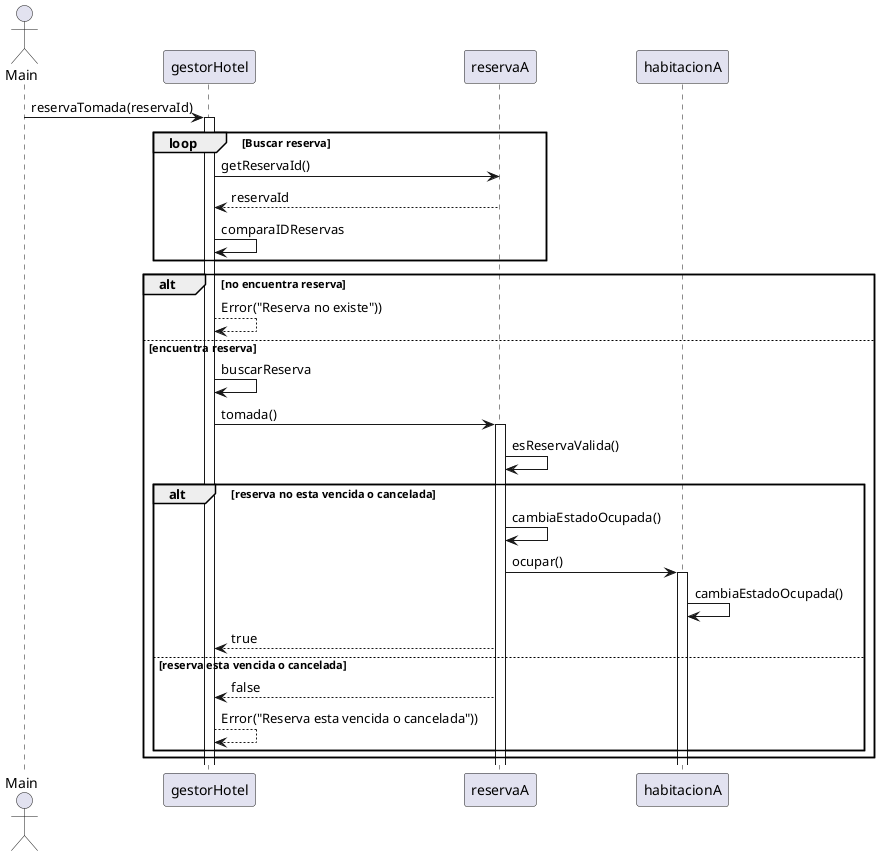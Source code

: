 @startuml
actor       Main       as main
participant gestorHotel as gestor
participant reservaA as reserva
participant habitacionA as habitacion

main -> gestor :reservaTomada(reservaId)
activate gestor
loop Buscar reserva
    gestor -> reserva: getReservaId()
    reserva --> gestor: reservaId
    gestor -> gestor: comparaIDReservas
end
alt no encuentra reserva
    gestor --> gestor :Error("Reserva no existe"))
else encuentra reserva
    gestor->gestor: buscarReserva
    gestor -> reserva: tomada()
    activate reserva
    reserva -> reserva: esReservaValida()
    alt reserva no esta vencida o cancelada
        reserva -> reserva: cambiaEstadoOcupada()
        reserva -> habitacion:ocupar()
        activate habitacion
        habitacion -> habitacion: cambiaEstadoOcupada()
        reserva --> gestor : true
    else reserva esta vencida o cancelada
        reserva --> gestor : false
        gestor --> gestor :Error("Reserva esta vencida o cancelada"))
    end
end


@enduml